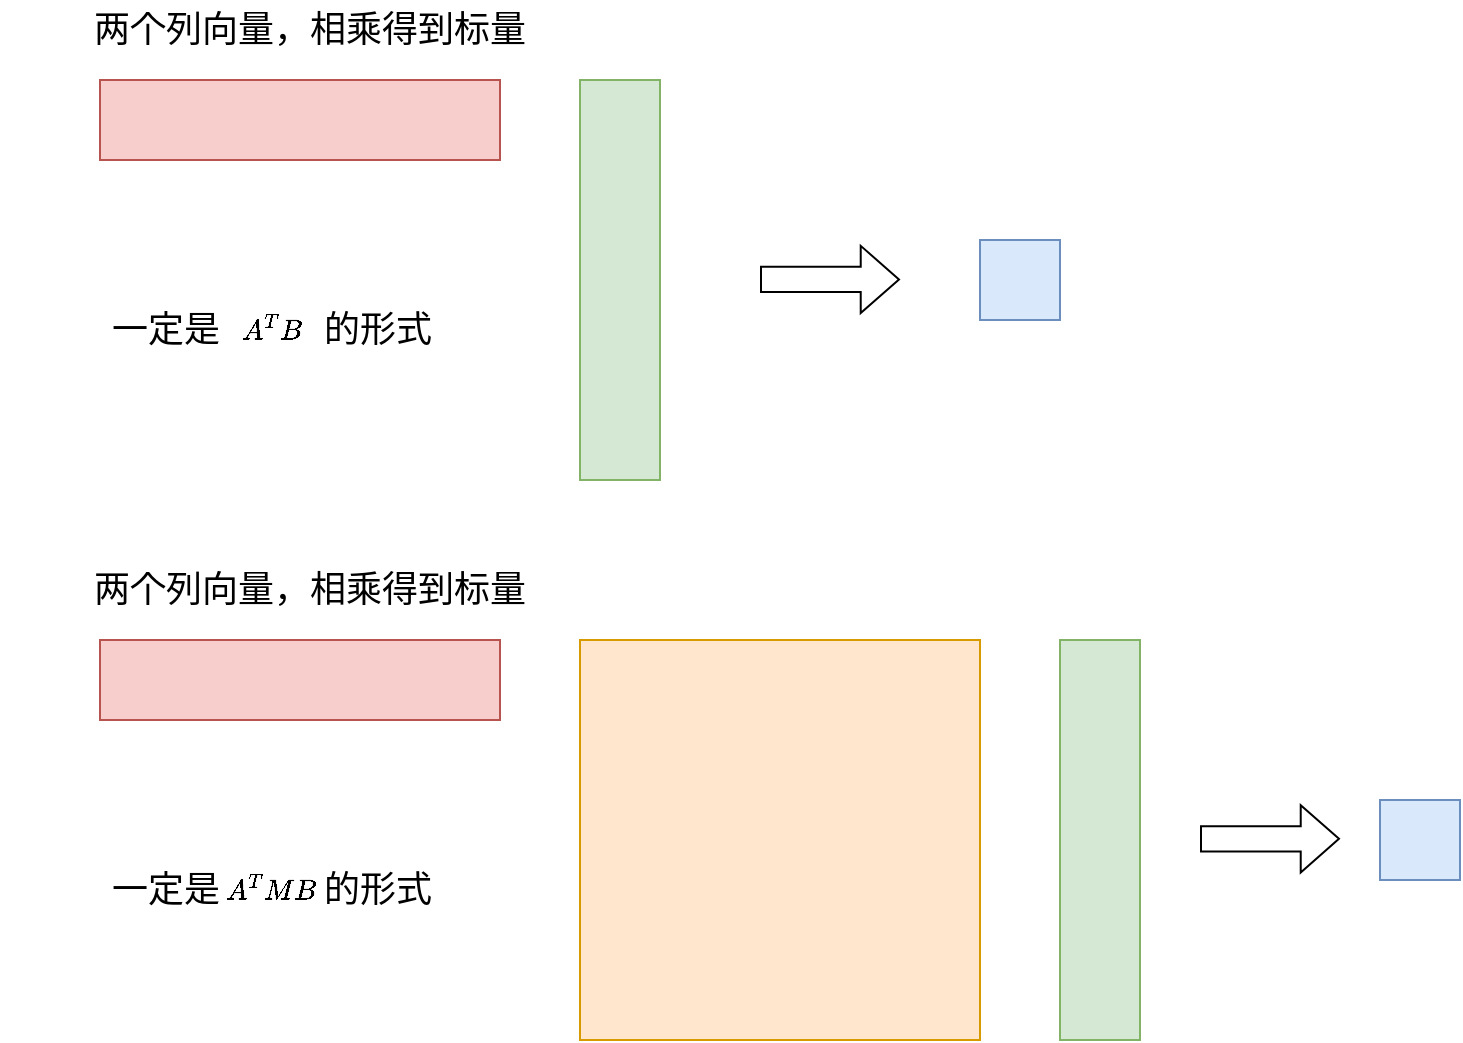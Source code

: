 <mxfile version="21.3.2" type="github">
  <diagram name="第 1 页" id="FXjS6Dq7JEPYlVp7Z1uK">
    <mxGraphModel dx="1103" dy="693" grid="1" gridSize="10" guides="1" tooltips="1" connect="1" arrows="1" fold="1" page="1" pageScale="1" pageWidth="827" pageHeight="1169" math="1" shadow="0">
      <root>
        <mxCell id="0" />
        <mxCell id="1" parent="0" />
        <mxCell id="FKb4nL0eZqkrUvBYIEC7-1" value="&lt;font style=&quot;font-size: 18px;&quot;&gt;两个列向量，相乘得到标量&lt;/font&gt;" style="text;html=1;strokeColor=none;fillColor=none;align=center;verticalAlign=middle;whiteSpace=wrap;rounded=0;" vertex="1" parent="1">
          <mxGeometry x="110" y="200" width="310" height="30" as="geometry" />
        </mxCell>
        <mxCell id="FKb4nL0eZqkrUvBYIEC7-2" value="" style="rounded=0;whiteSpace=wrap;html=1;fillColor=#f8cecc;strokeColor=#b85450;" vertex="1" parent="1">
          <mxGeometry x="160" y="240" width="200" height="40" as="geometry" />
        </mxCell>
        <mxCell id="FKb4nL0eZqkrUvBYIEC7-3" value="" style="rounded=0;whiteSpace=wrap;html=1;fillColor=#d5e8d4;strokeColor=#82b366;" vertex="1" parent="1">
          <mxGeometry x="400" y="240" width="40" height="200" as="geometry" />
        </mxCell>
        <mxCell id="FKb4nL0eZqkrUvBYIEC7-4" value="" style="rounded=0;whiteSpace=wrap;html=1;fillColor=#dae8fc;strokeColor=#6c8ebf;" vertex="1" parent="1">
          <mxGeometry x="600" y="320" width="40" height="40" as="geometry" />
        </mxCell>
        <mxCell id="FKb4nL0eZqkrUvBYIEC7-5" value="" style="shape=flexArrow;endArrow=classic;html=1;rounded=0;width=12.571;endSize=6.046;" edge="1" parent="1">
          <mxGeometry width="50" height="50" relative="1" as="geometry">
            <mxPoint x="490" y="339.71" as="sourcePoint" />
            <mxPoint x="560" y="339.71" as="targetPoint" />
          </mxGeometry>
        </mxCell>
        <mxCell id="FKb4nL0eZqkrUvBYIEC7-6" value="&lt;font style=&quot;font-size: 18px;&quot;&gt;一定是&lt;/font&gt;" style="text;html=1;strokeColor=none;fillColor=none;align=center;verticalAlign=middle;whiteSpace=wrap;rounded=0;" vertex="1" parent="1">
          <mxGeometry x="160" y="350" width="66" height="30" as="geometry" />
        </mxCell>
        <mxCell id="FKb4nL0eZqkrUvBYIEC7-8" value="$$A^TB$$" style="text;html=1;strokeColor=none;fillColor=none;align=center;verticalAlign=middle;whiteSpace=wrap;rounded=0;" vertex="1" parent="1">
          <mxGeometry x="216" y="350" width="60" height="30" as="geometry" />
        </mxCell>
        <mxCell id="FKb4nL0eZqkrUvBYIEC7-9" value="&lt;span style=&quot;font-size: 18px;&quot;&gt;的形式&lt;/span&gt;" style="text;html=1;strokeColor=none;fillColor=none;align=center;verticalAlign=middle;whiteSpace=wrap;rounded=0;" vertex="1" parent="1">
          <mxGeometry x="266" y="350" width="66" height="30" as="geometry" />
        </mxCell>
        <mxCell id="FKb4nL0eZqkrUvBYIEC7-10" value="&lt;font style=&quot;font-size: 18px;&quot;&gt;两个列向量，相乘得到标量&lt;/font&gt;" style="text;html=1;strokeColor=none;fillColor=none;align=center;verticalAlign=middle;whiteSpace=wrap;rounded=0;" vertex="1" parent="1">
          <mxGeometry x="110" y="480" width="310" height="30" as="geometry" />
        </mxCell>
        <mxCell id="FKb4nL0eZqkrUvBYIEC7-11" value="" style="rounded=0;whiteSpace=wrap;html=1;fillColor=#f8cecc;strokeColor=#b85450;" vertex="1" parent="1">
          <mxGeometry x="160" y="520" width="200" height="40" as="geometry" />
        </mxCell>
        <mxCell id="FKb4nL0eZqkrUvBYIEC7-12" value="" style="rounded=0;whiteSpace=wrap;html=1;fillColor=#d5e8d4;strokeColor=#82b366;" vertex="1" parent="1">
          <mxGeometry x="640" y="520" width="40" height="200" as="geometry" />
        </mxCell>
        <mxCell id="FKb4nL0eZqkrUvBYIEC7-13" value="" style="rounded=0;whiteSpace=wrap;html=1;fillColor=#dae8fc;strokeColor=#6c8ebf;" vertex="1" parent="1">
          <mxGeometry x="800" y="600" width="40" height="40" as="geometry" />
        </mxCell>
        <mxCell id="FKb4nL0eZqkrUvBYIEC7-14" value="" style="shape=flexArrow;endArrow=classic;html=1;rounded=0;width=12.571;endSize=6.046;" edge="1" parent="1">
          <mxGeometry width="50" height="50" relative="1" as="geometry">
            <mxPoint x="710" y="619.43" as="sourcePoint" />
            <mxPoint x="780" y="619.43" as="targetPoint" />
          </mxGeometry>
        </mxCell>
        <mxCell id="FKb4nL0eZqkrUvBYIEC7-15" value="&lt;font style=&quot;font-size: 18px;&quot;&gt;一定是&lt;/font&gt;" style="text;html=1;strokeColor=none;fillColor=none;align=center;verticalAlign=middle;whiteSpace=wrap;rounded=0;" vertex="1" parent="1">
          <mxGeometry x="160" y="630" width="66" height="30" as="geometry" />
        </mxCell>
        <mxCell id="FKb4nL0eZqkrUvBYIEC7-16" value="$$A^TMB$$" style="text;html=1;strokeColor=none;fillColor=none;align=center;verticalAlign=middle;whiteSpace=wrap;rounded=0;" vertex="1" parent="1">
          <mxGeometry x="216" y="630" width="60" height="30" as="geometry" />
        </mxCell>
        <mxCell id="FKb4nL0eZqkrUvBYIEC7-17" value="&lt;span style=&quot;font-size: 18px;&quot;&gt;的形式&lt;/span&gt;" style="text;html=1;strokeColor=none;fillColor=none;align=center;verticalAlign=middle;whiteSpace=wrap;rounded=0;" vertex="1" parent="1">
          <mxGeometry x="266" y="630" width="66" height="30" as="geometry" />
        </mxCell>
        <mxCell id="FKb4nL0eZqkrUvBYIEC7-19" value="" style="rounded=0;whiteSpace=wrap;html=1;fillColor=#ffe6cc;strokeColor=#d79b00;" vertex="1" parent="1">
          <mxGeometry x="400" y="520" width="200" height="200" as="geometry" />
        </mxCell>
      </root>
    </mxGraphModel>
  </diagram>
</mxfile>
